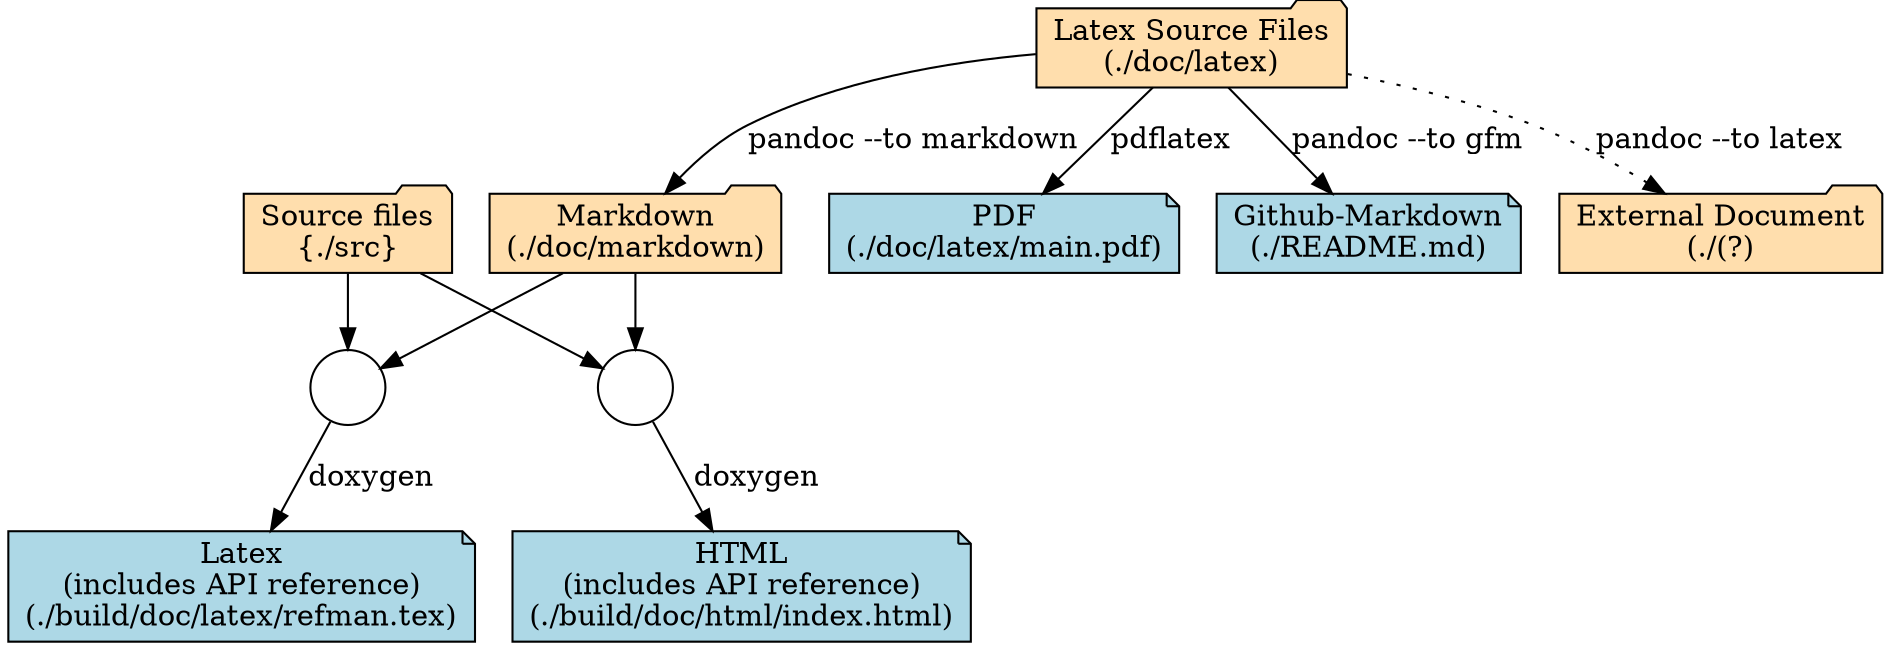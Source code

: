 digraph G {
  latex_source [shape=folder,style=filled,fillcolor="navajowhite",label="Latex Source Files\n(./doc/latex)"];
  markdown [shape=folder,style=filled,fillcolor="navajowhite",label="Markdown\n(./doc/markdown)"];
  pdf [shape=note,style=filled,fillcolor="lightblue",label="PDF\n(./doc/latex/main.pdf)"];
  doxy_latex [shape=note,style=filled,fillcolor="lightblue",label="Latex\n(includes API reference)\n(./build/doc/latex/refman.tex)"];
  doxy_latex_joint [shape=circle, label=""];
  doxy_html [shape=note,style=filled,fillcolor="lightblue",label="HTML\n(includes API reference)\n(./build/doc/html/index.html)"];
  doxy_html_joint [shape=circle,width=0.5,label=""];
  github [shape=note,style=filled,fillcolor="lightblue",label="Github-Markdown\n(./README.md)"];
  external [shape=folder,style=filled,fillcolor="navajowhite",label="External Document\n(./(?)"];
  c_source [shape=folder,style=filled,fillcolor="navajowhite",label="Source files\n{./src}"];

  latex_source -> markdown [label="pandoc --to markdown" ];
  latex_source -> pdf [label="pdflatex"];
  latex_source -> github [label="pandoc --to gfm"];
  latex_source ->  external [label="pandoc --to latex", style=dotted];

  markdown -> doxy_latex_joint;
  c_source -> doxy_latex_joint;
  doxy_latex_joint -> doxy_latex [label="doxygen"];

  markdown -> doxy_html_joint;
  c_source -> doxy_html_joint;
  doxy_html_joint -> doxy_html [label="doxygen"];
}

